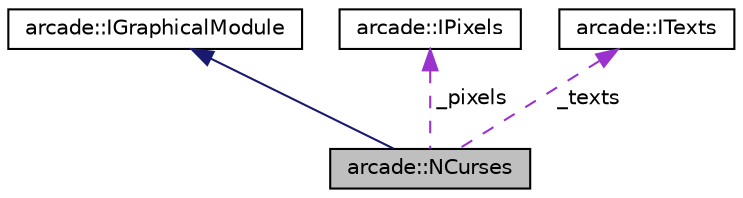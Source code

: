 digraph "arcade::NCurses"
{
 // LATEX_PDF_SIZE
  edge [fontname="Helvetica",fontsize="10",labelfontname="Helvetica",labelfontsize="10"];
  node [fontname="Helvetica",fontsize="10",shape=record];
  Node1 [label="arcade::NCurses",height=0.2,width=0.4,color="black", fillcolor="grey75", style="filled", fontcolor="black",tooltip=" "];
  Node2 -> Node1 [dir="back",color="midnightblue",fontsize="10",style="solid",fontname="Helvetica"];
  Node2 [label="arcade::IGraphicalModule",height=0.2,width=0.4,color="black", fillcolor="white", style="filled",URL="$classarcade_1_1_i_graphical_module.html",tooltip=" "];
  Node3 -> Node1 [dir="back",color="darkorchid3",fontsize="10",style="dashed",label=" _pixels" ,fontname="Helvetica"];
  Node3 [label="arcade::IPixels",height=0.2,width=0.4,color="black", fillcolor="white", style="filled",URL="$classarcade_1_1_i_pixels.html",tooltip=" "];
  Node4 -> Node1 [dir="back",color="darkorchid3",fontsize="10",style="dashed",label=" _texts" ,fontname="Helvetica"];
  Node4 [label="arcade::ITexts",height=0.2,width=0.4,color="black", fillcolor="white", style="filled",URL="$classarcade_1_1_i_texts.html",tooltip=" "];
}
